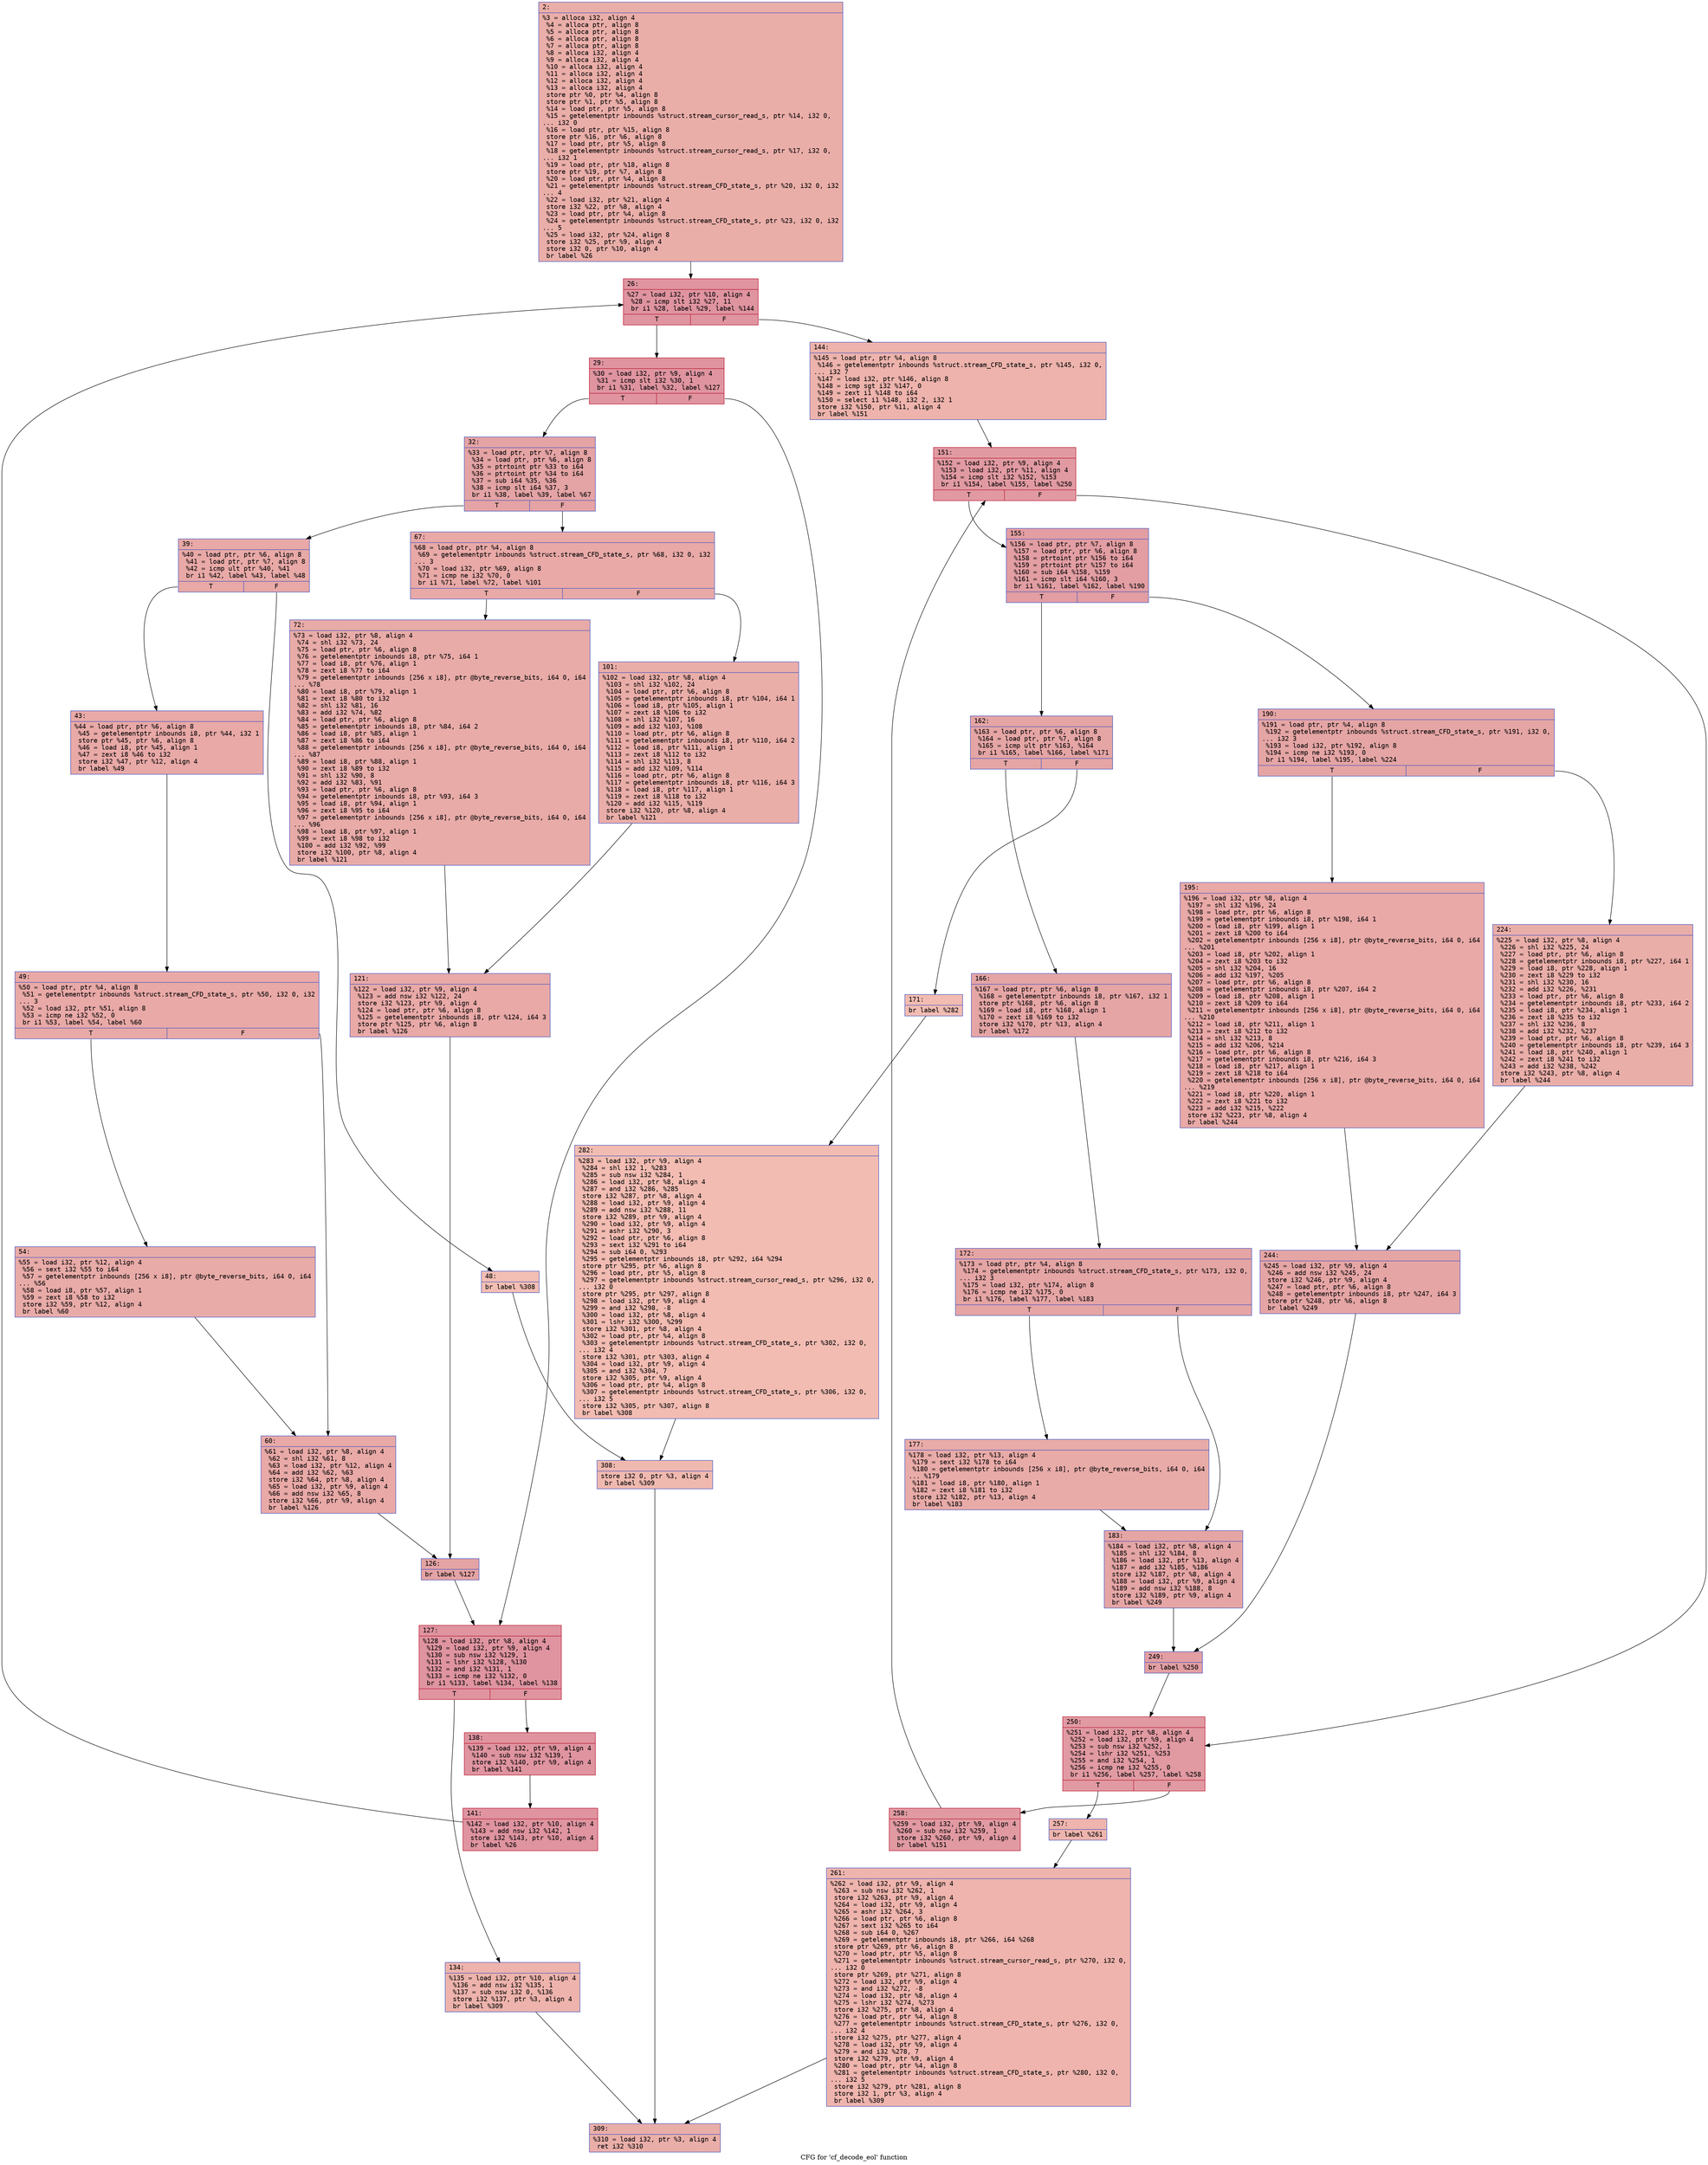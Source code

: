 digraph "CFG for 'cf_decode_eol' function" {
	label="CFG for 'cf_decode_eol' function";

	Node0x600003e24910 [shape=record,color="#3d50c3ff", style=filled, fillcolor="#d0473d70" fontname="Courier",label="{2:\l|  %3 = alloca i32, align 4\l  %4 = alloca ptr, align 8\l  %5 = alloca ptr, align 8\l  %6 = alloca ptr, align 8\l  %7 = alloca ptr, align 8\l  %8 = alloca i32, align 4\l  %9 = alloca i32, align 4\l  %10 = alloca i32, align 4\l  %11 = alloca i32, align 4\l  %12 = alloca i32, align 4\l  %13 = alloca i32, align 4\l  store ptr %0, ptr %4, align 8\l  store ptr %1, ptr %5, align 8\l  %14 = load ptr, ptr %5, align 8\l  %15 = getelementptr inbounds %struct.stream_cursor_read_s, ptr %14, i32 0,\l... i32 0\l  %16 = load ptr, ptr %15, align 8\l  store ptr %16, ptr %6, align 8\l  %17 = load ptr, ptr %5, align 8\l  %18 = getelementptr inbounds %struct.stream_cursor_read_s, ptr %17, i32 0,\l... i32 1\l  %19 = load ptr, ptr %18, align 8\l  store ptr %19, ptr %7, align 8\l  %20 = load ptr, ptr %4, align 8\l  %21 = getelementptr inbounds %struct.stream_CFD_state_s, ptr %20, i32 0, i32\l... 4\l  %22 = load i32, ptr %21, align 4\l  store i32 %22, ptr %8, align 4\l  %23 = load ptr, ptr %4, align 8\l  %24 = getelementptr inbounds %struct.stream_CFD_state_s, ptr %23, i32 0, i32\l... 5\l  %25 = load i32, ptr %24, align 8\l  store i32 %25, ptr %9, align 4\l  store i32 0, ptr %10, align 4\l  br label %26\l}"];
	Node0x600003e24910 -> Node0x600003e24960[tooltip="2 -> 26\nProbability 100.00%" ];
	Node0x600003e24960 [shape=record,color="#b70d28ff", style=filled, fillcolor="#b70d2870" fontname="Courier",label="{26:\l|  %27 = load i32, ptr %10, align 4\l  %28 = icmp slt i32 %27, 11\l  br i1 %28, label %29, label %144\l|{<s0>T|<s1>F}}"];
	Node0x600003e24960:s0 -> Node0x600003e249b0[tooltip="26 -> 29\nProbability 96.88%" ];
	Node0x600003e24960:s1 -> Node0x600003e24f00[tooltip="26 -> 144\nProbability 3.12%" ];
	Node0x600003e249b0 [shape=record,color="#b70d28ff", style=filled, fillcolor="#b70d2870" fontname="Courier",label="{29:\l|  %30 = load i32, ptr %9, align 4\l  %31 = icmp slt i32 %30, 1\l  br i1 %31, label %32, label %127\l|{<s0>T|<s1>F}}"];
	Node0x600003e249b0:s0 -> Node0x600003e24a00[tooltip="29 -> 32\nProbability 37.50%" ];
	Node0x600003e249b0:s1 -> Node0x600003e24dc0[tooltip="29 -> 127\nProbability 62.50%" ];
	Node0x600003e24a00 [shape=record,color="#3d50c3ff", style=filled, fillcolor="#c32e3170" fontname="Courier",label="{32:\l|  %33 = load ptr, ptr %7, align 8\l  %34 = load ptr, ptr %6, align 8\l  %35 = ptrtoint ptr %33 to i64\l  %36 = ptrtoint ptr %34 to i64\l  %37 = sub i64 %35, %36\l  %38 = icmp slt i64 %37, 3\l  br i1 %38, label %39, label %67\l|{<s0>T|<s1>F}}"];
	Node0x600003e24a00:s0 -> Node0x600003e24a50[tooltip="32 -> 39\nProbability 50.00%" ];
	Node0x600003e24a00:s1 -> Node0x600003e24c30[tooltip="32 -> 67\nProbability 50.00%" ];
	Node0x600003e24a50 [shape=record,color="#3d50c3ff", style=filled, fillcolor="#ca3b3770" fontname="Courier",label="{39:\l|  %40 = load ptr, ptr %6, align 8\l  %41 = load ptr, ptr %7, align 8\l  %42 = icmp ult ptr %40, %41\l  br i1 %42, label %43, label %48\l|{<s0>T|<s1>F}}"];
	Node0x600003e24a50:s0 -> Node0x600003e24aa0[tooltip="39 -> 43\nProbability 96.88%" ];
	Node0x600003e24a50:s1 -> Node0x600003e24af0[tooltip="39 -> 48\nProbability 3.12%" ];
	Node0x600003e24aa0 [shape=record,color="#3d50c3ff", style=filled, fillcolor="#ca3b3770" fontname="Courier",label="{43:\l|  %44 = load ptr, ptr %6, align 8\l  %45 = getelementptr inbounds i8, ptr %44, i32 1\l  store ptr %45, ptr %6, align 8\l  %46 = load i8, ptr %45, align 1\l  %47 = zext i8 %46 to i32\l  store i32 %47, ptr %12, align 4\l  br label %49\l}"];
	Node0x600003e24aa0 -> Node0x600003e24b40[tooltip="43 -> 49\nProbability 100.00%" ];
	Node0x600003e24af0 [shape=record,color="#3d50c3ff", style=filled, fillcolor="#e36c5570" fontname="Courier",label="{48:\l|  br label %308\l}"];
	Node0x600003e24af0 -> Node0x600003e254f0[tooltip="48 -> 308\nProbability 100.00%" ];
	Node0x600003e24b40 [shape=record,color="#3d50c3ff", style=filled, fillcolor="#ca3b3770" fontname="Courier",label="{49:\l|  %50 = load ptr, ptr %4, align 8\l  %51 = getelementptr inbounds %struct.stream_CFD_state_s, ptr %50, i32 0, i32\l... 3\l  %52 = load i32, ptr %51, align 8\l  %53 = icmp ne i32 %52, 0\l  br i1 %53, label %54, label %60\l|{<s0>T|<s1>F}}"];
	Node0x600003e24b40:s0 -> Node0x600003e24b90[tooltip="49 -> 54\nProbability 62.50%" ];
	Node0x600003e24b40:s1 -> Node0x600003e24be0[tooltip="49 -> 60\nProbability 37.50%" ];
	Node0x600003e24b90 [shape=record,color="#3d50c3ff", style=filled, fillcolor="#cc403a70" fontname="Courier",label="{54:\l|  %55 = load i32, ptr %12, align 4\l  %56 = sext i32 %55 to i64\l  %57 = getelementptr inbounds [256 x i8], ptr @byte_reverse_bits, i64 0, i64\l... %56\l  %58 = load i8, ptr %57, align 1\l  %59 = zext i8 %58 to i32\l  store i32 %59, ptr %12, align 4\l  br label %60\l}"];
	Node0x600003e24b90 -> Node0x600003e24be0[tooltip="54 -> 60\nProbability 100.00%" ];
	Node0x600003e24be0 [shape=record,color="#3d50c3ff", style=filled, fillcolor="#ca3b3770" fontname="Courier",label="{60:\l|  %61 = load i32, ptr %8, align 4\l  %62 = shl i32 %61, 8\l  %63 = load i32, ptr %12, align 4\l  %64 = add i32 %62, %63\l  store i32 %64, ptr %8, align 4\l  %65 = load i32, ptr %9, align 4\l  %66 = add nsw i32 %65, 8\l  store i32 %66, ptr %9, align 4\l  br label %126\l}"];
	Node0x600003e24be0 -> Node0x600003e24d70[tooltip="60 -> 126\nProbability 100.00%" ];
	Node0x600003e24c30 [shape=record,color="#3d50c3ff", style=filled, fillcolor="#ca3b3770" fontname="Courier",label="{67:\l|  %68 = load ptr, ptr %4, align 8\l  %69 = getelementptr inbounds %struct.stream_CFD_state_s, ptr %68, i32 0, i32\l... 3\l  %70 = load i32, ptr %69, align 8\l  %71 = icmp ne i32 %70, 0\l  br i1 %71, label %72, label %101\l|{<s0>T|<s1>F}}"];
	Node0x600003e24c30:s0 -> Node0x600003e24c80[tooltip="67 -> 72\nProbability 62.50%" ];
	Node0x600003e24c30:s1 -> Node0x600003e24cd0[tooltip="67 -> 101\nProbability 37.50%" ];
	Node0x600003e24c80 [shape=record,color="#3d50c3ff", style=filled, fillcolor="#cc403a70" fontname="Courier",label="{72:\l|  %73 = load i32, ptr %8, align 4\l  %74 = shl i32 %73, 24\l  %75 = load ptr, ptr %6, align 8\l  %76 = getelementptr inbounds i8, ptr %75, i64 1\l  %77 = load i8, ptr %76, align 1\l  %78 = zext i8 %77 to i64\l  %79 = getelementptr inbounds [256 x i8], ptr @byte_reverse_bits, i64 0, i64\l... %78\l  %80 = load i8, ptr %79, align 1\l  %81 = zext i8 %80 to i32\l  %82 = shl i32 %81, 16\l  %83 = add i32 %74, %82\l  %84 = load ptr, ptr %6, align 8\l  %85 = getelementptr inbounds i8, ptr %84, i64 2\l  %86 = load i8, ptr %85, align 1\l  %87 = zext i8 %86 to i64\l  %88 = getelementptr inbounds [256 x i8], ptr @byte_reverse_bits, i64 0, i64\l... %87\l  %89 = load i8, ptr %88, align 1\l  %90 = zext i8 %89 to i32\l  %91 = shl i32 %90, 8\l  %92 = add i32 %83, %91\l  %93 = load ptr, ptr %6, align 8\l  %94 = getelementptr inbounds i8, ptr %93, i64 3\l  %95 = load i8, ptr %94, align 1\l  %96 = zext i8 %95 to i64\l  %97 = getelementptr inbounds [256 x i8], ptr @byte_reverse_bits, i64 0, i64\l... %96\l  %98 = load i8, ptr %97, align 1\l  %99 = zext i8 %98 to i32\l  %100 = add i32 %92, %99\l  store i32 %100, ptr %8, align 4\l  br label %121\l}"];
	Node0x600003e24c80 -> Node0x600003e24d20[tooltip="72 -> 121\nProbability 100.00%" ];
	Node0x600003e24cd0 [shape=record,color="#3d50c3ff", style=filled, fillcolor="#d0473d70" fontname="Courier",label="{101:\l|  %102 = load i32, ptr %8, align 4\l  %103 = shl i32 %102, 24\l  %104 = load ptr, ptr %6, align 8\l  %105 = getelementptr inbounds i8, ptr %104, i64 1\l  %106 = load i8, ptr %105, align 1\l  %107 = zext i8 %106 to i32\l  %108 = shl i32 %107, 16\l  %109 = add i32 %103, %108\l  %110 = load ptr, ptr %6, align 8\l  %111 = getelementptr inbounds i8, ptr %110, i64 2\l  %112 = load i8, ptr %111, align 1\l  %113 = zext i8 %112 to i32\l  %114 = shl i32 %113, 8\l  %115 = add i32 %109, %114\l  %116 = load ptr, ptr %6, align 8\l  %117 = getelementptr inbounds i8, ptr %116, i64 3\l  %118 = load i8, ptr %117, align 1\l  %119 = zext i8 %118 to i32\l  %120 = add i32 %115, %119\l  store i32 %120, ptr %8, align 4\l  br label %121\l}"];
	Node0x600003e24cd0 -> Node0x600003e24d20[tooltip="101 -> 121\nProbability 100.00%" ];
	Node0x600003e24d20 [shape=record,color="#3d50c3ff", style=filled, fillcolor="#ca3b3770" fontname="Courier",label="{121:\l|  %122 = load i32, ptr %9, align 4\l  %123 = add nsw i32 %122, 24\l  store i32 %123, ptr %9, align 4\l  %124 = load ptr, ptr %6, align 8\l  %125 = getelementptr inbounds i8, ptr %124, i64 3\l  store ptr %125, ptr %6, align 8\l  br label %126\l}"];
	Node0x600003e24d20 -> Node0x600003e24d70[tooltip="121 -> 126\nProbability 100.00%" ];
	Node0x600003e24d70 [shape=record,color="#3d50c3ff", style=filled, fillcolor="#c32e3170" fontname="Courier",label="{126:\l|  br label %127\l}"];
	Node0x600003e24d70 -> Node0x600003e24dc0[tooltip="126 -> 127\nProbability 100.00%" ];
	Node0x600003e24dc0 [shape=record,color="#b70d28ff", style=filled, fillcolor="#b70d2870" fontname="Courier",label="{127:\l|  %128 = load i32, ptr %8, align 4\l  %129 = load i32, ptr %9, align 4\l  %130 = sub nsw i32 %129, 1\l  %131 = lshr i32 %128, %130\l  %132 = and i32 %131, 1\l  %133 = icmp ne i32 %132, 0\l  br i1 %133, label %134, label %138\l|{<s0>T|<s1>F}}"];
	Node0x600003e24dc0:s0 -> Node0x600003e24e10[tooltip="127 -> 134\nProbability 3.12%" ];
	Node0x600003e24dc0:s1 -> Node0x600003e24e60[tooltip="127 -> 138\nProbability 96.88%" ];
	Node0x600003e24e10 [shape=record,color="#3d50c3ff", style=filled, fillcolor="#d6524470" fontname="Courier",label="{134:\l|  %135 = load i32, ptr %10, align 4\l  %136 = add nsw i32 %135, 1\l  %137 = sub nsw i32 0, %136\l  store i32 %137, ptr %3, align 4\l  br label %309\l}"];
	Node0x600003e24e10 -> Node0x600003e25540[tooltip="134 -> 309\nProbability 100.00%" ];
	Node0x600003e24e60 [shape=record,color="#b70d28ff", style=filled, fillcolor="#b70d2870" fontname="Courier",label="{138:\l|  %139 = load i32, ptr %9, align 4\l  %140 = sub nsw i32 %139, 1\l  store i32 %140, ptr %9, align 4\l  br label %141\l}"];
	Node0x600003e24e60 -> Node0x600003e24eb0[tooltip="138 -> 141\nProbability 100.00%" ];
	Node0x600003e24eb0 [shape=record,color="#b70d28ff", style=filled, fillcolor="#b70d2870" fontname="Courier",label="{141:\l|  %142 = load i32, ptr %10, align 4\l  %143 = add nsw i32 %142, 1\l  store i32 %143, ptr %10, align 4\l  br label %26\l}"];
	Node0x600003e24eb0 -> Node0x600003e24960[tooltip="141 -> 26\nProbability 100.00%" ];
	Node0x600003e24f00 [shape=record,color="#3d50c3ff", style=filled, fillcolor="#d6524470" fontname="Courier",label="{144:\l|  %145 = load ptr, ptr %4, align 8\l  %146 = getelementptr inbounds %struct.stream_CFD_state_s, ptr %145, i32 0,\l... i32 7\l  %147 = load i32, ptr %146, align 8\l  %148 = icmp sgt i32 %147, 0\l  %149 = zext i1 %148 to i64\l  %150 = select i1 %148, i32 2, i32 1\l  store i32 %150, ptr %11, align 4\l  br label %151\l}"];
	Node0x600003e24f00 -> Node0x600003e24f50[tooltip="144 -> 151\nProbability 100.00%" ];
	Node0x600003e24f50 [shape=record,color="#b70d28ff", style=filled, fillcolor="#bb1b2c70" fontname="Courier",label="{151:\l|  %152 = load i32, ptr %9, align 4\l  %153 = load i32, ptr %11, align 4\l  %154 = icmp slt i32 %152, %153\l  br i1 %154, label %155, label %250\l|{<s0>T|<s1>F}}"];
	Node0x600003e24f50:s0 -> Node0x600003e24fa0[tooltip="151 -> 155\nProbability 50.00%" ];
	Node0x600003e24f50:s1 -> Node0x600003e25360[tooltip="151 -> 250\nProbability 50.00%" ];
	Node0x600003e24fa0 [shape=record,color="#3d50c3ff", style=filled, fillcolor="#be242e70" fontname="Courier",label="{155:\l|  %156 = load ptr, ptr %7, align 8\l  %157 = load ptr, ptr %6, align 8\l  %158 = ptrtoint ptr %156 to i64\l  %159 = ptrtoint ptr %157 to i64\l  %160 = sub i64 %158, %159\l  %161 = icmp slt i64 %160, 3\l  br i1 %161, label %162, label %190\l|{<s0>T|<s1>F}}"];
	Node0x600003e24fa0:s0 -> Node0x600003e24ff0[tooltip="155 -> 162\nProbability 50.00%" ];
	Node0x600003e24fa0:s1 -> Node0x600003e251d0[tooltip="155 -> 190\nProbability 50.00%" ];
	Node0x600003e24ff0 [shape=record,color="#3d50c3ff", style=filled, fillcolor="#c5333470" fontname="Courier",label="{162:\l|  %163 = load ptr, ptr %6, align 8\l  %164 = load ptr, ptr %7, align 8\l  %165 = icmp ult ptr %163, %164\l  br i1 %165, label %166, label %171\l|{<s0>T|<s1>F}}"];
	Node0x600003e24ff0:s0 -> Node0x600003e25040[tooltip="162 -> 166\nProbability 96.88%" ];
	Node0x600003e24ff0:s1 -> Node0x600003e25090[tooltip="162 -> 171\nProbability 3.12%" ];
	Node0x600003e25040 [shape=record,color="#3d50c3ff", style=filled, fillcolor="#c5333470" fontname="Courier",label="{166:\l|  %167 = load ptr, ptr %6, align 8\l  %168 = getelementptr inbounds i8, ptr %167, i32 1\l  store ptr %168, ptr %6, align 8\l  %169 = load i8, ptr %168, align 1\l  %170 = zext i8 %169 to i32\l  store i32 %170, ptr %13, align 4\l  br label %172\l}"];
	Node0x600003e25040 -> Node0x600003e250e0[tooltip="166 -> 172\nProbability 100.00%" ];
	Node0x600003e25090 [shape=record,color="#3d50c3ff", style=filled, fillcolor="#e1675170" fontname="Courier",label="{171:\l|  br label %282\l}"];
	Node0x600003e25090 -> Node0x600003e254a0[tooltip="171 -> 282\nProbability 100.00%" ];
	Node0x600003e250e0 [shape=record,color="#3d50c3ff", style=filled, fillcolor="#c5333470" fontname="Courier",label="{172:\l|  %173 = load ptr, ptr %4, align 8\l  %174 = getelementptr inbounds %struct.stream_CFD_state_s, ptr %173, i32 0,\l... i32 3\l  %175 = load i32, ptr %174, align 8\l  %176 = icmp ne i32 %175, 0\l  br i1 %176, label %177, label %183\l|{<s0>T|<s1>F}}"];
	Node0x600003e250e0:s0 -> Node0x600003e25130[tooltip="172 -> 177\nProbability 62.50%" ];
	Node0x600003e250e0:s1 -> Node0x600003e25180[tooltip="172 -> 183\nProbability 37.50%" ];
	Node0x600003e25130 [shape=record,color="#3d50c3ff", style=filled, fillcolor="#cc403a70" fontname="Courier",label="{177:\l|  %178 = load i32, ptr %13, align 4\l  %179 = sext i32 %178 to i64\l  %180 = getelementptr inbounds [256 x i8], ptr @byte_reverse_bits, i64 0, i64\l... %179\l  %181 = load i8, ptr %180, align 1\l  %182 = zext i8 %181 to i32\l  store i32 %182, ptr %13, align 4\l  br label %183\l}"];
	Node0x600003e25130 -> Node0x600003e25180[tooltip="177 -> 183\nProbability 100.00%" ];
	Node0x600003e25180 [shape=record,color="#3d50c3ff", style=filled, fillcolor="#c5333470" fontname="Courier",label="{183:\l|  %184 = load i32, ptr %8, align 4\l  %185 = shl i32 %184, 8\l  %186 = load i32, ptr %13, align 4\l  %187 = add i32 %185, %186\l  store i32 %187, ptr %8, align 4\l  %188 = load i32, ptr %9, align 4\l  %189 = add nsw i32 %188, 8\l  store i32 %189, ptr %9, align 4\l  br label %249\l}"];
	Node0x600003e25180 -> Node0x600003e25310[tooltip="183 -> 249\nProbability 100.00%" ];
	Node0x600003e251d0 [shape=record,color="#3d50c3ff", style=filled, fillcolor="#c5333470" fontname="Courier",label="{190:\l|  %191 = load ptr, ptr %4, align 8\l  %192 = getelementptr inbounds %struct.stream_CFD_state_s, ptr %191, i32 0,\l... i32 3\l  %193 = load i32, ptr %192, align 8\l  %194 = icmp ne i32 %193, 0\l  br i1 %194, label %195, label %224\l|{<s0>T|<s1>F}}"];
	Node0x600003e251d0:s0 -> Node0x600003e25220[tooltip="190 -> 195\nProbability 62.50%" ];
	Node0x600003e251d0:s1 -> Node0x600003e25270[tooltip="190 -> 224\nProbability 37.50%" ];
	Node0x600003e25220 [shape=record,color="#3d50c3ff", style=filled, fillcolor="#ca3b3770" fontname="Courier",label="{195:\l|  %196 = load i32, ptr %8, align 4\l  %197 = shl i32 %196, 24\l  %198 = load ptr, ptr %6, align 8\l  %199 = getelementptr inbounds i8, ptr %198, i64 1\l  %200 = load i8, ptr %199, align 1\l  %201 = zext i8 %200 to i64\l  %202 = getelementptr inbounds [256 x i8], ptr @byte_reverse_bits, i64 0, i64\l... %201\l  %203 = load i8, ptr %202, align 1\l  %204 = zext i8 %203 to i32\l  %205 = shl i32 %204, 16\l  %206 = add i32 %197, %205\l  %207 = load ptr, ptr %6, align 8\l  %208 = getelementptr inbounds i8, ptr %207, i64 2\l  %209 = load i8, ptr %208, align 1\l  %210 = zext i8 %209 to i64\l  %211 = getelementptr inbounds [256 x i8], ptr @byte_reverse_bits, i64 0, i64\l... %210\l  %212 = load i8, ptr %211, align 1\l  %213 = zext i8 %212 to i32\l  %214 = shl i32 %213, 8\l  %215 = add i32 %206, %214\l  %216 = load ptr, ptr %6, align 8\l  %217 = getelementptr inbounds i8, ptr %216, i64 3\l  %218 = load i8, ptr %217, align 1\l  %219 = zext i8 %218 to i64\l  %220 = getelementptr inbounds [256 x i8], ptr @byte_reverse_bits, i64 0, i64\l... %219\l  %221 = load i8, ptr %220, align 1\l  %222 = zext i8 %221 to i32\l  %223 = add i32 %215, %222\l  store i32 %223, ptr %8, align 4\l  br label %244\l}"];
	Node0x600003e25220 -> Node0x600003e252c0[tooltip="195 -> 244\nProbability 100.00%" ];
	Node0x600003e25270 [shape=record,color="#3d50c3ff", style=filled, fillcolor="#d0473d70" fontname="Courier",label="{224:\l|  %225 = load i32, ptr %8, align 4\l  %226 = shl i32 %225, 24\l  %227 = load ptr, ptr %6, align 8\l  %228 = getelementptr inbounds i8, ptr %227, i64 1\l  %229 = load i8, ptr %228, align 1\l  %230 = zext i8 %229 to i32\l  %231 = shl i32 %230, 16\l  %232 = add i32 %226, %231\l  %233 = load ptr, ptr %6, align 8\l  %234 = getelementptr inbounds i8, ptr %233, i64 2\l  %235 = load i8, ptr %234, align 1\l  %236 = zext i8 %235 to i32\l  %237 = shl i32 %236, 8\l  %238 = add i32 %232, %237\l  %239 = load ptr, ptr %6, align 8\l  %240 = getelementptr inbounds i8, ptr %239, i64 3\l  %241 = load i8, ptr %240, align 1\l  %242 = zext i8 %241 to i32\l  %243 = add i32 %238, %242\l  store i32 %243, ptr %8, align 4\l  br label %244\l}"];
	Node0x600003e25270 -> Node0x600003e252c0[tooltip="224 -> 244\nProbability 100.00%" ];
	Node0x600003e252c0 [shape=record,color="#3d50c3ff", style=filled, fillcolor="#c5333470" fontname="Courier",label="{244:\l|  %245 = load i32, ptr %9, align 4\l  %246 = add nsw i32 %245, 24\l  store i32 %246, ptr %9, align 4\l  %247 = load ptr, ptr %6, align 8\l  %248 = getelementptr inbounds i8, ptr %247, i64 3\l  store ptr %248, ptr %6, align 8\l  br label %249\l}"];
	Node0x600003e252c0 -> Node0x600003e25310[tooltip="244 -> 249\nProbability 100.00%" ];
	Node0x600003e25310 [shape=record,color="#3d50c3ff", style=filled, fillcolor="#be242e70" fontname="Courier",label="{249:\l|  br label %250\l}"];
	Node0x600003e25310 -> Node0x600003e25360[tooltip="249 -> 250\nProbability 100.00%" ];
	Node0x600003e25360 [shape=record,color="#b70d28ff", style=filled, fillcolor="#bb1b2c70" fontname="Courier",label="{250:\l|  %251 = load i32, ptr %8, align 4\l  %252 = load i32, ptr %9, align 4\l  %253 = sub nsw i32 %252, 1\l  %254 = lshr i32 %251, %253\l  %255 = and i32 %254, 1\l  %256 = icmp ne i32 %255, 0\l  br i1 %256, label %257, label %258\l|{<s0>T|<s1>F}}"];
	Node0x600003e25360:s0 -> Node0x600003e253b0[tooltip="250 -> 257\nProbability 3.12%" ];
	Node0x600003e25360:s1 -> Node0x600003e25400[tooltip="250 -> 258\nProbability 96.88%" ];
	Node0x600003e253b0 [shape=record,color="#3d50c3ff", style=filled, fillcolor="#d8564670" fontname="Courier",label="{257:\l|  br label %261\l}"];
	Node0x600003e253b0 -> Node0x600003e25450[tooltip="257 -> 261\nProbability 100.00%" ];
	Node0x600003e25400 [shape=record,color="#b70d28ff", style=filled, fillcolor="#bb1b2c70" fontname="Courier",label="{258:\l|  %259 = load i32, ptr %9, align 4\l  %260 = sub nsw i32 %259, 1\l  store i32 %260, ptr %9, align 4\l  br label %151\l}"];
	Node0x600003e25400 -> Node0x600003e24f50[tooltip="258 -> 151\nProbability 100.00%" ];
	Node0x600003e25450 [shape=record,color="#3d50c3ff", style=filled, fillcolor="#d8564670" fontname="Courier",label="{261:\l|  %262 = load i32, ptr %9, align 4\l  %263 = sub nsw i32 %262, 1\l  store i32 %263, ptr %9, align 4\l  %264 = load i32, ptr %9, align 4\l  %265 = ashr i32 %264, 3\l  %266 = load ptr, ptr %6, align 8\l  %267 = sext i32 %265 to i64\l  %268 = sub i64 0, %267\l  %269 = getelementptr inbounds i8, ptr %266, i64 %268\l  store ptr %269, ptr %6, align 8\l  %270 = load ptr, ptr %5, align 8\l  %271 = getelementptr inbounds %struct.stream_cursor_read_s, ptr %270, i32 0,\l... i32 0\l  store ptr %269, ptr %271, align 8\l  %272 = load i32, ptr %9, align 4\l  %273 = and i32 %272, -8\l  %274 = load i32, ptr %8, align 4\l  %275 = lshr i32 %274, %273\l  store i32 %275, ptr %8, align 4\l  %276 = load ptr, ptr %4, align 8\l  %277 = getelementptr inbounds %struct.stream_CFD_state_s, ptr %276, i32 0,\l... i32 4\l  store i32 %275, ptr %277, align 4\l  %278 = load i32, ptr %9, align 4\l  %279 = and i32 %278, 7\l  store i32 %279, ptr %9, align 4\l  %280 = load ptr, ptr %4, align 8\l  %281 = getelementptr inbounds %struct.stream_CFD_state_s, ptr %280, i32 0,\l... i32 5\l  store i32 %279, ptr %281, align 8\l  store i32 1, ptr %3, align 4\l  br label %309\l}"];
	Node0x600003e25450 -> Node0x600003e25540[tooltip="261 -> 309\nProbability 100.00%" ];
	Node0x600003e254a0 [shape=record,color="#3d50c3ff", style=filled, fillcolor="#e1675170" fontname="Courier",label="{282:\l|  %283 = load i32, ptr %9, align 4\l  %284 = shl i32 1, %283\l  %285 = sub nsw i32 %284, 1\l  %286 = load i32, ptr %8, align 4\l  %287 = and i32 %286, %285\l  store i32 %287, ptr %8, align 4\l  %288 = load i32, ptr %9, align 4\l  %289 = add nsw i32 %288, 11\l  store i32 %289, ptr %9, align 4\l  %290 = load i32, ptr %9, align 4\l  %291 = ashr i32 %290, 3\l  %292 = load ptr, ptr %6, align 8\l  %293 = sext i32 %291 to i64\l  %294 = sub i64 0, %293\l  %295 = getelementptr inbounds i8, ptr %292, i64 %294\l  store ptr %295, ptr %6, align 8\l  %296 = load ptr, ptr %5, align 8\l  %297 = getelementptr inbounds %struct.stream_cursor_read_s, ptr %296, i32 0,\l... i32 0\l  store ptr %295, ptr %297, align 8\l  %298 = load i32, ptr %9, align 4\l  %299 = and i32 %298, -8\l  %300 = load i32, ptr %8, align 4\l  %301 = lshr i32 %300, %299\l  store i32 %301, ptr %8, align 4\l  %302 = load ptr, ptr %4, align 8\l  %303 = getelementptr inbounds %struct.stream_CFD_state_s, ptr %302, i32 0,\l... i32 4\l  store i32 %301, ptr %303, align 4\l  %304 = load i32, ptr %9, align 4\l  %305 = and i32 %304, 7\l  store i32 %305, ptr %9, align 4\l  %306 = load ptr, ptr %4, align 8\l  %307 = getelementptr inbounds %struct.stream_CFD_state_s, ptr %306, i32 0,\l... i32 5\l  store i32 %305, ptr %307, align 8\l  br label %308\l}"];
	Node0x600003e254a0 -> Node0x600003e254f0[tooltip="282 -> 308\nProbability 100.00%" ];
	Node0x600003e254f0 [shape=record,color="#3d50c3ff", style=filled, fillcolor="#de614d70" fontname="Courier",label="{308:\l|  store i32 0, ptr %3, align 4\l  br label %309\l}"];
	Node0x600003e254f0 -> Node0x600003e25540[tooltip="308 -> 309\nProbability 100.00%" ];
	Node0x600003e25540 [shape=record,color="#3d50c3ff", style=filled, fillcolor="#d0473d70" fontname="Courier",label="{309:\l|  %310 = load i32, ptr %3, align 4\l  ret i32 %310\l}"];
}
